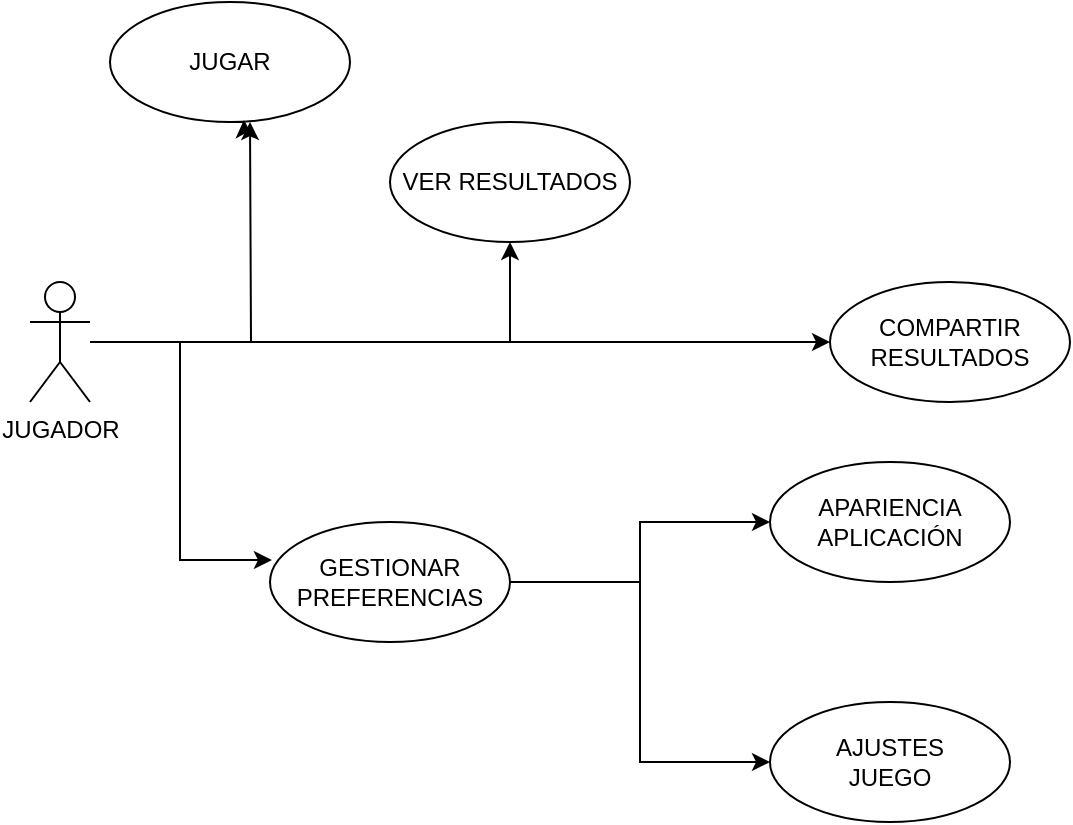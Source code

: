 <mxfile version="16.5.1" type="device"><diagram id="gEu0kuvCU0rOEwv_vkhT" name="Página-1"><mxGraphModel dx="1026" dy="512" grid="1" gridSize="10" guides="1" tooltips="1" connect="1" arrows="1" fold="1" page="1" pageScale="1" pageWidth="827" pageHeight="1169" math="0" shadow="0"><root><mxCell id="0"/><mxCell id="1" parent="0"/><mxCell id="oHpyEqp_DQ1xPSJqsmyt-14" style="edgeStyle=orthogonalEdgeStyle;rounded=0;orthogonalLoop=1;jettySize=auto;html=1;entryX=0.008;entryY=0.317;entryDx=0;entryDy=0;entryPerimeter=0;" edge="1" parent="1" source="oHpyEqp_DQ1xPSJqsmyt-1" target="oHpyEqp_DQ1xPSJqsmyt-9"><mxGeometry relative="1" as="geometry"/></mxCell><mxCell id="oHpyEqp_DQ1xPSJqsmyt-15" style="edgeStyle=orthogonalEdgeStyle;rounded=0;orthogonalLoop=1;jettySize=auto;html=1;" edge="1" parent="1" source="oHpyEqp_DQ1xPSJqsmyt-1"><mxGeometry relative="1" as="geometry"><mxPoint x="210" y="190" as="targetPoint"/></mxGeometry></mxCell><mxCell id="oHpyEqp_DQ1xPSJqsmyt-16" style="edgeStyle=orthogonalEdgeStyle;rounded=0;orthogonalLoop=1;jettySize=auto;html=1;" edge="1" parent="1" source="oHpyEqp_DQ1xPSJqsmyt-1" target="oHpyEqp_DQ1xPSJqsmyt-4"><mxGeometry relative="1" as="geometry"/></mxCell><mxCell id="oHpyEqp_DQ1xPSJqsmyt-17" style="edgeStyle=orthogonalEdgeStyle;rounded=0;orthogonalLoop=1;jettySize=auto;html=1;entryX=0;entryY=0.5;entryDx=0;entryDy=0;" edge="1" parent="1" source="oHpyEqp_DQ1xPSJqsmyt-1" target="oHpyEqp_DQ1xPSJqsmyt-7"><mxGeometry relative="1" as="geometry"/></mxCell><mxCell id="oHpyEqp_DQ1xPSJqsmyt-1" value="JUGADOR" style="shape=umlActor;verticalLabelPosition=bottom;verticalAlign=top;html=1;outlineConnect=0;" vertex="1" parent="1"><mxGeometry x="100" y="270" width="30" height="60" as="geometry"/></mxCell><mxCell id="oHpyEqp_DQ1xPSJqsmyt-2" value="JUGAR" style="ellipse;whiteSpace=wrap;html=1;" vertex="1" parent="1"><mxGeometry x="140" y="130" width="120" height="60" as="geometry"/></mxCell><mxCell id="oHpyEqp_DQ1xPSJqsmyt-3" style="edgeStyle=orthogonalEdgeStyle;rounded=0;orthogonalLoop=1;jettySize=auto;html=1;exitX=0.5;exitY=1;exitDx=0;exitDy=0;entryX=0.558;entryY=0.983;entryDx=0;entryDy=0;entryPerimeter=0;" edge="1" parent="1" source="oHpyEqp_DQ1xPSJqsmyt-2" target="oHpyEqp_DQ1xPSJqsmyt-2"><mxGeometry relative="1" as="geometry"/></mxCell><mxCell id="oHpyEqp_DQ1xPSJqsmyt-4" value="VER RESULTADOS" style="ellipse;whiteSpace=wrap;html=1;" vertex="1" parent="1"><mxGeometry x="280" y="190" width="120" height="60" as="geometry"/></mxCell><mxCell id="oHpyEqp_DQ1xPSJqsmyt-7" value="COMPARTIR&lt;br&gt;RESULTADOS" style="ellipse;whiteSpace=wrap;html=1;" vertex="1" parent="1"><mxGeometry x="500" y="270" width="120" height="60" as="geometry"/></mxCell><mxCell id="oHpyEqp_DQ1xPSJqsmyt-12" style="edgeStyle=orthogonalEdgeStyle;rounded=0;orthogonalLoop=1;jettySize=auto;html=1;entryX=0;entryY=0.5;entryDx=0;entryDy=0;" edge="1" parent="1" source="oHpyEqp_DQ1xPSJqsmyt-9" target="oHpyEqp_DQ1xPSJqsmyt-10"><mxGeometry relative="1" as="geometry"/></mxCell><mxCell id="oHpyEqp_DQ1xPSJqsmyt-13" style="edgeStyle=orthogonalEdgeStyle;rounded=0;orthogonalLoop=1;jettySize=auto;html=1;entryX=0;entryY=0.5;entryDx=0;entryDy=0;" edge="1" parent="1" source="oHpyEqp_DQ1xPSJqsmyt-9" target="oHpyEqp_DQ1xPSJqsmyt-11"><mxGeometry relative="1" as="geometry"/></mxCell><mxCell id="oHpyEqp_DQ1xPSJqsmyt-9" value="GESTIONAR&lt;br&gt;PREFERENCIAS" style="ellipse;whiteSpace=wrap;html=1;" vertex="1" parent="1"><mxGeometry x="220" y="390" width="120" height="60" as="geometry"/></mxCell><mxCell id="oHpyEqp_DQ1xPSJqsmyt-10" value="APARIENCIA&lt;br&gt;APLICACIÓN" style="ellipse;whiteSpace=wrap;html=1;" vertex="1" parent="1"><mxGeometry x="470" y="360" width="120" height="60" as="geometry"/></mxCell><mxCell id="oHpyEqp_DQ1xPSJqsmyt-11" value="AJUSTES&lt;br&gt;JUEGO" style="ellipse;whiteSpace=wrap;html=1;" vertex="1" parent="1"><mxGeometry x="470" y="480" width="120" height="60" as="geometry"/></mxCell></root></mxGraphModel></diagram></mxfile>